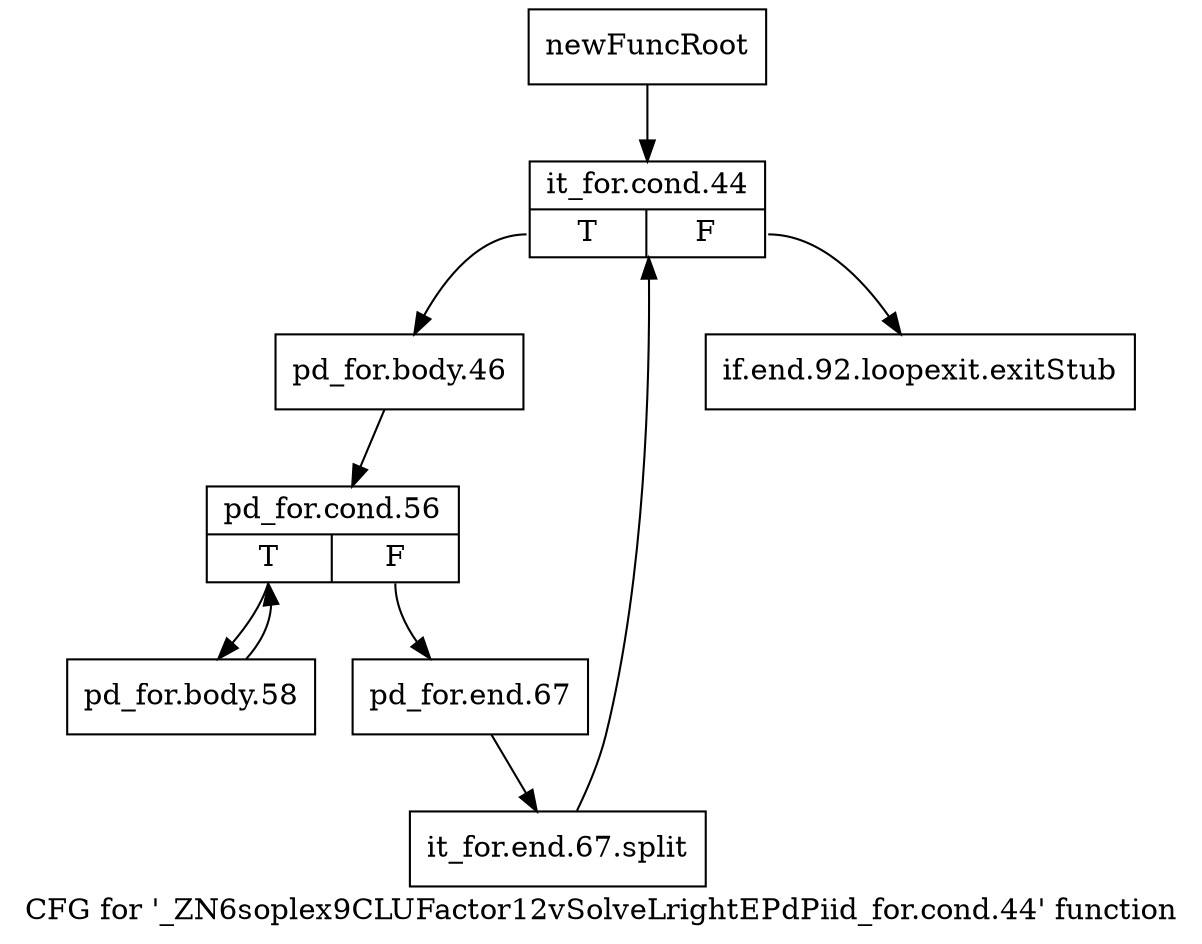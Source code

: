 digraph "CFG for '_ZN6soplex9CLUFactor12vSolveLrightEPdPiid_for.cond.44' function" {
	label="CFG for '_ZN6soplex9CLUFactor12vSolveLrightEPdPiid_for.cond.44' function";

	Node0x2fc51d0 [shape=record,label="{newFuncRoot}"];
	Node0x2fc51d0 -> Node0x2fc5270;
	Node0x2fc5220 [shape=record,label="{if.end.92.loopexit.exitStub}"];
	Node0x2fc5270 [shape=record,label="{it_for.cond.44|{<s0>T|<s1>F}}"];
	Node0x2fc5270:s0 -> Node0x2fc52c0;
	Node0x2fc5270:s1 -> Node0x2fc5220;
	Node0x2fc52c0 [shape=record,label="{pd_for.body.46}"];
	Node0x2fc52c0 -> Node0x2fc5310;
	Node0x2fc5310 [shape=record,label="{pd_for.cond.56|{<s0>T|<s1>F}}"];
	Node0x2fc5310:s0 -> Node0x2fc53b0;
	Node0x2fc5310:s1 -> Node0x2fc5360;
	Node0x2fc5360 [shape=record,label="{pd_for.end.67}"];
	Node0x2fc5360 -> Node0x355efa0;
	Node0x355efa0 [shape=record,label="{it_for.end.67.split}"];
	Node0x355efa0 -> Node0x2fc5270;
	Node0x2fc53b0 [shape=record,label="{pd_for.body.58}"];
	Node0x2fc53b0 -> Node0x2fc5310;
}
